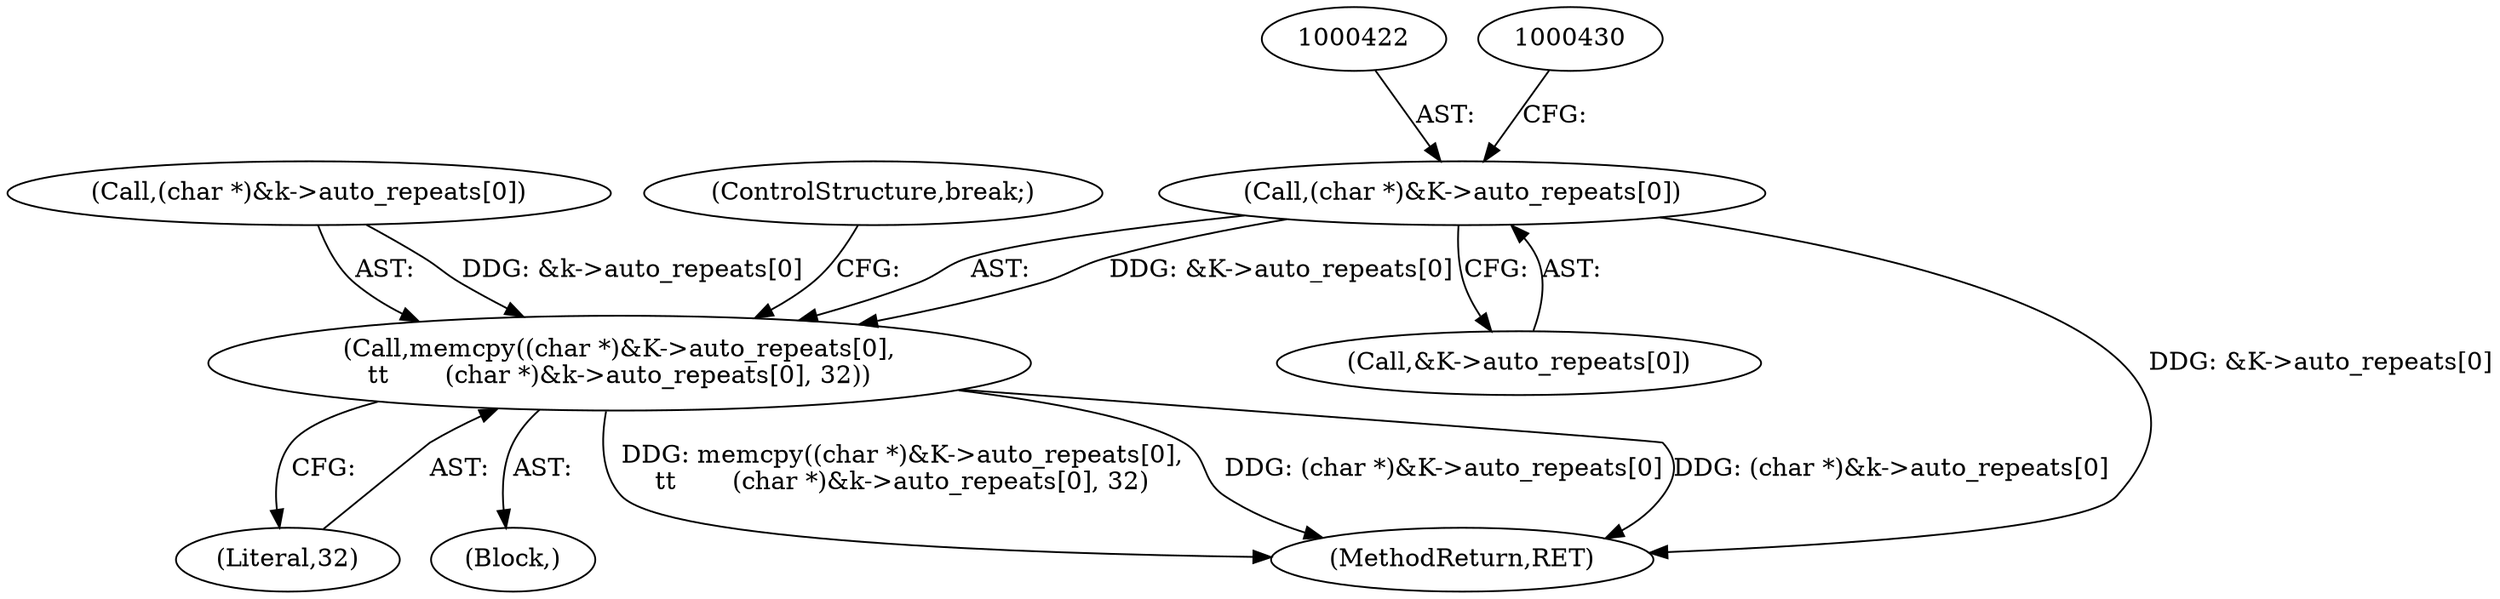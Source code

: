digraph "0_libXi_19a9cd607de73947fcfb104682f203ffe4e1f4e5_1@array" {
"1000421" [label="(Call,(char *)&K->auto_repeats[0])"];
"1000420" [label="(Call,memcpy((char *)&K->auto_repeats[0],\n\t\t       (char *)&k->auto_repeats[0], 32))"];
"1000423" [label="(Call,&K->auto_repeats[0])"];
"1000421" [label="(Call,(char *)&K->auto_repeats[0])"];
"1000437" [label="(Literal,32)"];
"1000420" [label="(Call,memcpy((char *)&K->auto_repeats[0],\n\t\t       (char *)&k->auto_repeats[0], 32))"];
"1000352" [label="(Block,)"];
"1000429" [label="(Call,(char *)&k->auto_repeats[0])"];
"1000737" [label="(MethodReturn,RET)"];
"1000438" [label="(ControlStructure,break;)"];
"1000421" -> "1000420"  [label="AST: "];
"1000421" -> "1000423"  [label="CFG: "];
"1000422" -> "1000421"  [label="AST: "];
"1000423" -> "1000421"  [label="AST: "];
"1000430" -> "1000421"  [label="CFG: "];
"1000421" -> "1000737"  [label="DDG: &K->auto_repeats[0]"];
"1000421" -> "1000420"  [label="DDG: &K->auto_repeats[0]"];
"1000420" -> "1000352"  [label="AST: "];
"1000420" -> "1000437"  [label="CFG: "];
"1000429" -> "1000420"  [label="AST: "];
"1000437" -> "1000420"  [label="AST: "];
"1000438" -> "1000420"  [label="CFG: "];
"1000420" -> "1000737"  [label="DDG: memcpy((char *)&K->auto_repeats[0],\n\t\t       (char *)&k->auto_repeats[0], 32)"];
"1000420" -> "1000737"  [label="DDG: (char *)&K->auto_repeats[0]"];
"1000420" -> "1000737"  [label="DDG: (char *)&k->auto_repeats[0]"];
"1000429" -> "1000420"  [label="DDG: &k->auto_repeats[0]"];
}
